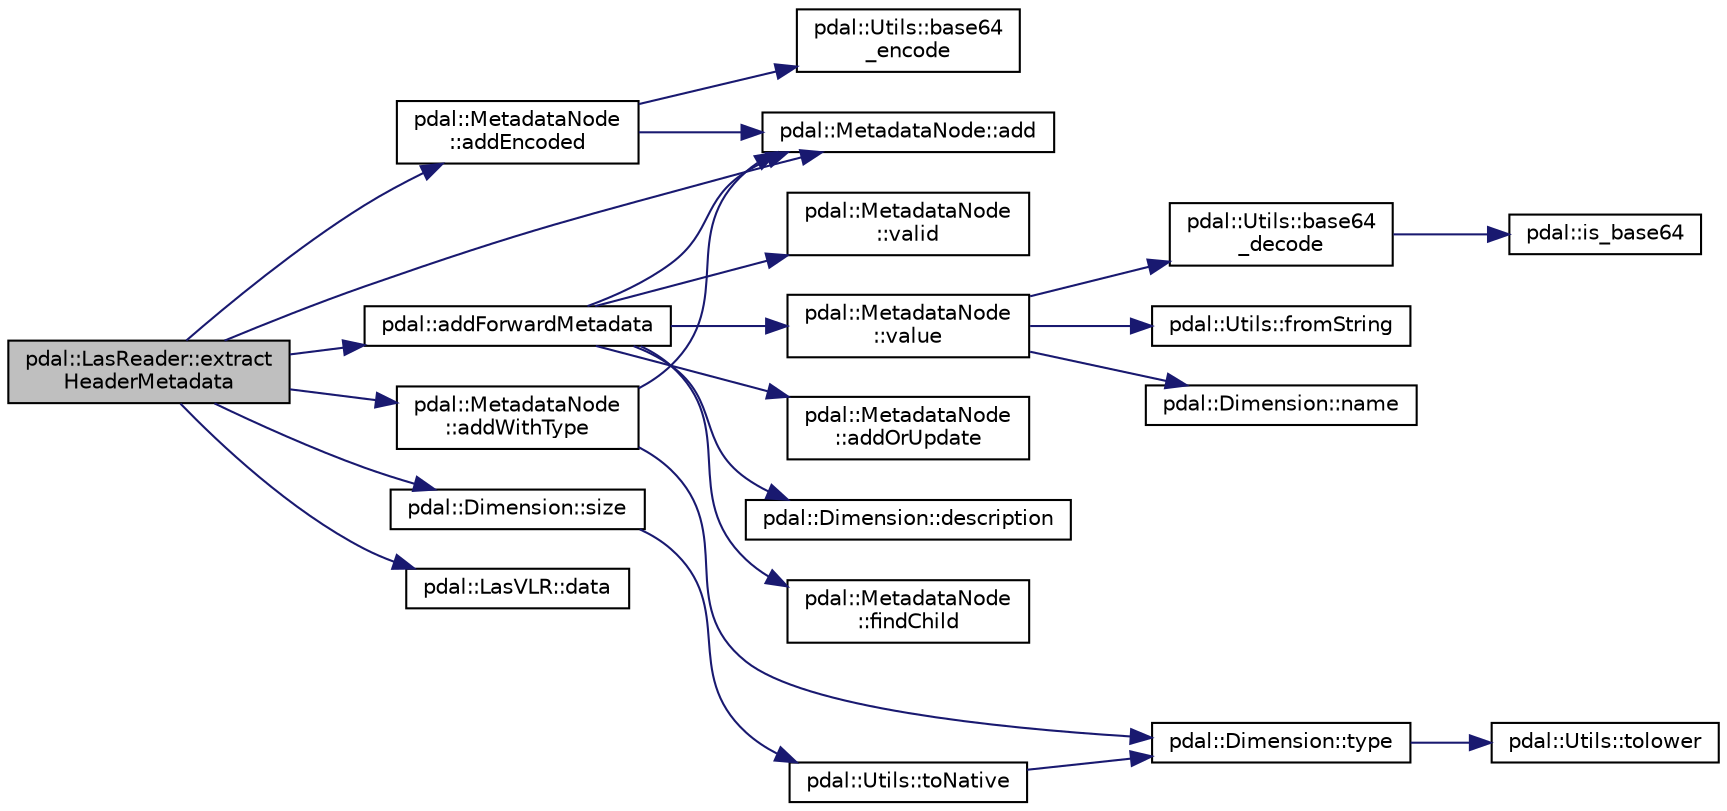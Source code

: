 digraph "pdal::LasReader::extractHeaderMetadata"
{
  edge [fontname="Helvetica",fontsize="10",labelfontname="Helvetica",labelfontsize="10"];
  node [fontname="Helvetica",fontsize="10",shape=record];
  rankdir="LR";
  Node1 [label="pdal::LasReader::extract\lHeaderMetadata",height=0.2,width=0.4,color="black", fillcolor="grey75", style="filled", fontcolor="black"];
  Node1 -> Node2 [color="midnightblue",fontsize="10",style="solid",fontname="Helvetica"];
  Node2 [label="pdal::MetadataNode::add",height=0.2,width=0.4,color="black", fillcolor="white", style="filled",URL="$classpdal_1_1MetadataNode.html#af2c1c5d91f6ab47a804aa8a0a1b043c2"];
  Node1 -> Node3 [color="midnightblue",fontsize="10",style="solid",fontname="Helvetica"];
  Node3 [label="pdal::MetadataNode\l::addEncoded",height=0.2,width=0.4,color="black", fillcolor="white", style="filled",URL="$classpdal_1_1MetadataNode.html#a5f0ad468dcce89e60406eb00e4b0b543"];
  Node3 -> Node2 [color="midnightblue",fontsize="10",style="solid",fontname="Helvetica"];
  Node3 -> Node4 [color="midnightblue",fontsize="10",style="solid",fontname="Helvetica"];
  Node4 [label="pdal::Utils::base64\l_encode",height=0.2,width=0.4,color="black", fillcolor="white", style="filled",URL="$namespacepdal_1_1Utils.html#ab908ea72a2a7d385cbbab68939d1c1a2"];
  Node1 -> Node5 [color="midnightblue",fontsize="10",style="solid",fontname="Helvetica"];
  Node5 [label="pdal::addForwardMetadata",height=0.2,width=0.4,color="black", fillcolor="white", style="filled",URL="$namespacepdal.html#a11786e6ac4fd15c32dea2febd0c4cb61"];
  Node5 -> Node2 [color="midnightblue",fontsize="10",style="solid",fontname="Helvetica"];
  Node5 -> Node6 [color="midnightblue",fontsize="10",style="solid",fontname="Helvetica"];
  Node6 [label="pdal::MetadataNode\l::addOrUpdate",height=0.2,width=0.4,color="black", fillcolor="white", style="filled",URL="$classpdal_1_1MetadataNode.html#a9bb4c891308a179cb608ec0ea80bbe79"];
  Node5 -> Node7 [color="midnightblue",fontsize="10",style="solid",fontname="Helvetica"];
  Node7 [label="pdal::Dimension::description",height=0.2,width=0.4,color="black", fillcolor="white", style="filled",URL="$namespacepdal_1_1Dimension.html#a4041a0eeee0ca503caad91db24affa0e"];
  Node5 -> Node8 [color="midnightblue",fontsize="10",style="solid",fontname="Helvetica"];
  Node8 [label="pdal::MetadataNode\l::findChild",height=0.2,width=0.4,color="black", fillcolor="white", style="filled",URL="$classpdal_1_1MetadataNode.html#a0c52985f2bedf620aea438ab1bce0af6"];
  Node5 -> Node9 [color="midnightblue",fontsize="10",style="solid",fontname="Helvetica"];
  Node9 [label="pdal::MetadataNode\l::valid",height=0.2,width=0.4,color="black", fillcolor="white", style="filled",URL="$classpdal_1_1MetadataNode.html#a54eb6519dee5cce1b496d8cec4f58d99"];
  Node5 -> Node10 [color="midnightblue",fontsize="10",style="solid",fontname="Helvetica"];
  Node10 [label="pdal::MetadataNode\l::value",height=0.2,width=0.4,color="black", fillcolor="white", style="filled",URL="$classpdal_1_1MetadataNode.html#ab5c86ccff7ced090522b31cdc6c772b6"];
  Node10 -> Node11 [color="midnightblue",fontsize="10",style="solid",fontname="Helvetica"];
  Node11 [label="pdal::Utils::base64\l_decode",height=0.2,width=0.4,color="black", fillcolor="white", style="filled",URL="$namespacepdal_1_1Utils.html#aab74b31905c5d41eaca70a73675bf407"];
  Node11 -> Node12 [color="midnightblue",fontsize="10",style="solid",fontname="Helvetica"];
  Node12 [label="pdal::is_base64",height=0.2,width=0.4,color="black", fillcolor="white", style="filled",URL="$namespacepdal.html#a4d7dbf8f97121c52d3b891ad9e944094"];
  Node10 -> Node13 [color="midnightblue",fontsize="10",style="solid",fontname="Helvetica"];
  Node13 [label="pdal::Utils::fromString",height=0.2,width=0.4,color="black", fillcolor="white", style="filled",URL="$namespacepdal_1_1Utils.html#ab93520363c4224f135097c2829b4420c"];
  Node10 -> Node14 [color="midnightblue",fontsize="10",style="solid",fontname="Helvetica"];
  Node14 [label="pdal::Dimension::name",height=0.2,width=0.4,color="black", fillcolor="white", style="filled",URL="$namespacepdal_1_1Dimension.html#af3176b0b7e6b4be000317846cf7c2718"];
  Node1 -> Node15 [color="midnightblue",fontsize="10",style="solid",fontname="Helvetica"];
  Node15 [label="pdal::MetadataNode\l::addWithType",height=0.2,width=0.4,color="black", fillcolor="white", style="filled",URL="$classpdal_1_1MetadataNode.html#a198cc59ea0083b8758eb80a3025d1937"];
  Node15 -> Node2 [color="midnightblue",fontsize="10",style="solid",fontname="Helvetica"];
  Node15 -> Node16 [color="midnightblue",fontsize="10",style="solid",fontname="Helvetica"];
  Node16 [label="pdal::Dimension::type",height=0.2,width=0.4,color="black", fillcolor="white", style="filled",URL="$namespacepdal_1_1Dimension.html#a880d689fed54aa3ded6f88c9e058c5d2"];
  Node16 -> Node17 [color="midnightblue",fontsize="10",style="solid",fontname="Helvetica"];
  Node17 [label="pdal::Utils::tolower",height=0.2,width=0.4,color="black", fillcolor="white", style="filled",URL="$namespacepdal_1_1Utils.html#a5268937cf695835e55392f752dc02cb2"];
  Node1 -> Node18 [color="midnightblue",fontsize="10",style="solid",fontname="Helvetica"];
  Node18 [label="pdal::LasVLR::data",height=0.2,width=0.4,color="black", fillcolor="white", style="filled",URL="$classpdal_1_1LasVLR.html#acec2ef3fa17d4fc47abdec666bca8287"];
  Node1 -> Node19 [color="midnightblue",fontsize="10",style="solid",fontname="Helvetica"];
  Node19 [label="pdal::Dimension::size",height=0.2,width=0.4,color="black", fillcolor="white", style="filled",URL="$namespacepdal_1_1Dimension.html#acf81dae9d5946f3a941f9df154b2329b"];
  Node19 -> Node20 [color="midnightblue",fontsize="10",style="solid",fontname="Helvetica"];
  Node20 [label="pdal::Utils::toNative",height=0.2,width=0.4,color="black", fillcolor="white", style="filled",URL="$namespacepdal_1_1Utils.html#a59253304d0f929e3a3ea00f09636002f"];
  Node20 -> Node16 [color="midnightblue",fontsize="10",style="solid",fontname="Helvetica"];
}
